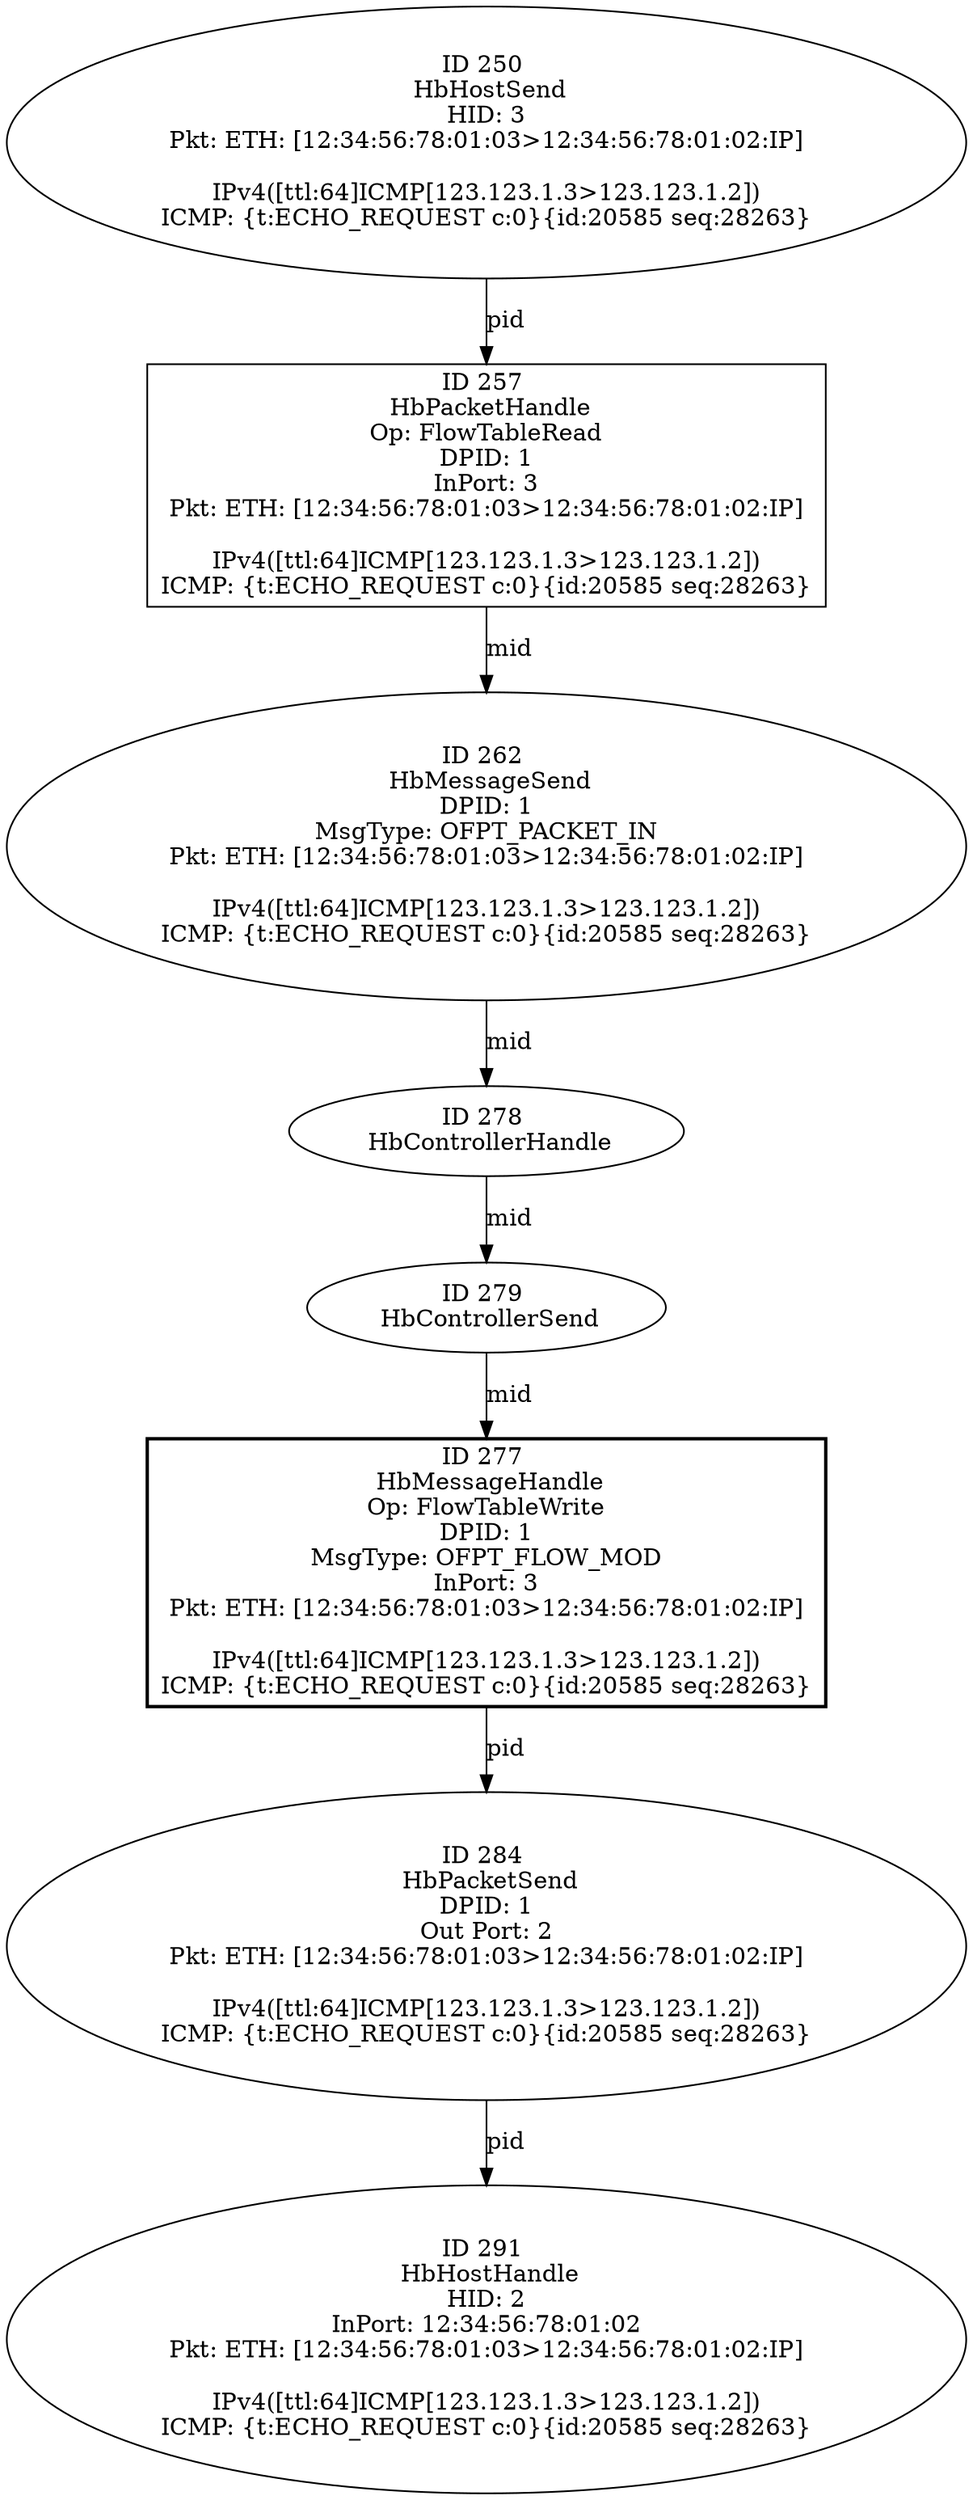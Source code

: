 strict digraph G {
257 [shape=box, event=<HbPacketHandle, eid: 257>, label="ID 257 
 HbPacketHandle
Op: FlowTableRead
DPID: 1
InPort: 3
Pkt: ETH: [12:34:56:78:01:03>12:34:56:78:01:02:IP]

IPv4([ttl:64]ICMP[123.123.1.3>123.123.1.2])
ICMP: {t:ECHO_REQUEST c:0}{id:20585 seq:28263}"];
291 [shape=oval, event=<HbHostHandle, eid: 291>, label="ID 291 
 HbHostHandle
HID: 2
InPort: 12:34:56:78:01:02
Pkt: ETH: [12:34:56:78:01:03>12:34:56:78:01:02:IP]

IPv4([ttl:64]ICMP[123.123.1.3>123.123.1.2])
ICMP: {t:ECHO_REQUEST c:0}{id:20585 seq:28263}"];
262 [shape=oval, event=<HbMessageSend, eid: 262>, label="ID 262 
 HbMessageSend
DPID: 1
MsgType: OFPT_PACKET_IN
Pkt: ETH: [12:34:56:78:01:03>12:34:56:78:01:02:IP]

IPv4([ttl:64]ICMP[123.123.1.3>123.123.1.2])
ICMP: {t:ECHO_REQUEST c:0}{id:20585 seq:28263}"];
277 [shape=box, style=bold, event=<HbMessageHandle, eid: 277>, label="ID 277 
 HbMessageHandle
Op: FlowTableWrite
DPID: 1
MsgType: OFPT_FLOW_MOD
InPort: 3
Pkt: ETH: [12:34:56:78:01:03>12:34:56:78:01:02:IP]

IPv4([ttl:64]ICMP[123.123.1.3>123.123.1.2])
ICMP: {t:ECHO_REQUEST c:0}{id:20585 seq:28263}"];
278 [shape=oval, event=<HbControllerHandle, eid: 278>, label="ID 278 
 HbControllerHandle"];
279 [shape=oval, event=<HbControllerSend, eid: 279>, label="ID 279 
 HbControllerSend"];
250 [shape=oval, event=<HbHostSend, eid: 250>, label="ID 250 
 HbHostSend
HID: 3
Pkt: ETH: [12:34:56:78:01:03>12:34:56:78:01:02:IP]

IPv4([ttl:64]ICMP[123.123.1.3>123.123.1.2])
ICMP: {t:ECHO_REQUEST c:0}{id:20585 seq:28263}"];
284 [shape=oval, event=<HbPacketSend, eid: 284>, label="ID 284 
 HbPacketSend
DPID: 1
Out Port: 2
Pkt: ETH: [12:34:56:78:01:03>12:34:56:78:01:02:IP]

IPv4([ttl:64]ICMP[123.123.1.3>123.123.1.2])
ICMP: {t:ECHO_REQUEST c:0}{id:20585 seq:28263}"];
257 -> 262  [rel=mid, label=mid];
262 -> 278  [rel=mid, label=mid];
277 -> 284  [rel=pid, label=pid];
278 -> 279  [rel=mid, label=mid];
279 -> 277  [rel=mid, label=mid];
250 -> 257  [rel=pid, label=pid];
284 -> 291  [rel=pid, label=pid];
}
